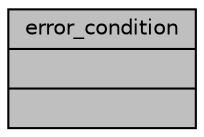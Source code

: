 digraph "error_condition"
{
 // INTERACTIVE_SVG=YES
  bgcolor="transparent";
  edge [fontname="Helvetica",fontsize="10",labelfontname="Helvetica",labelfontsize="10"];
  node [fontname="Helvetica",fontsize="10",shape=record];
  Node1 [label="{error_condition\n||}",height=0.2,width=0.4,color="black", fillcolor="grey75", style="filled", fontcolor="black"];
}
